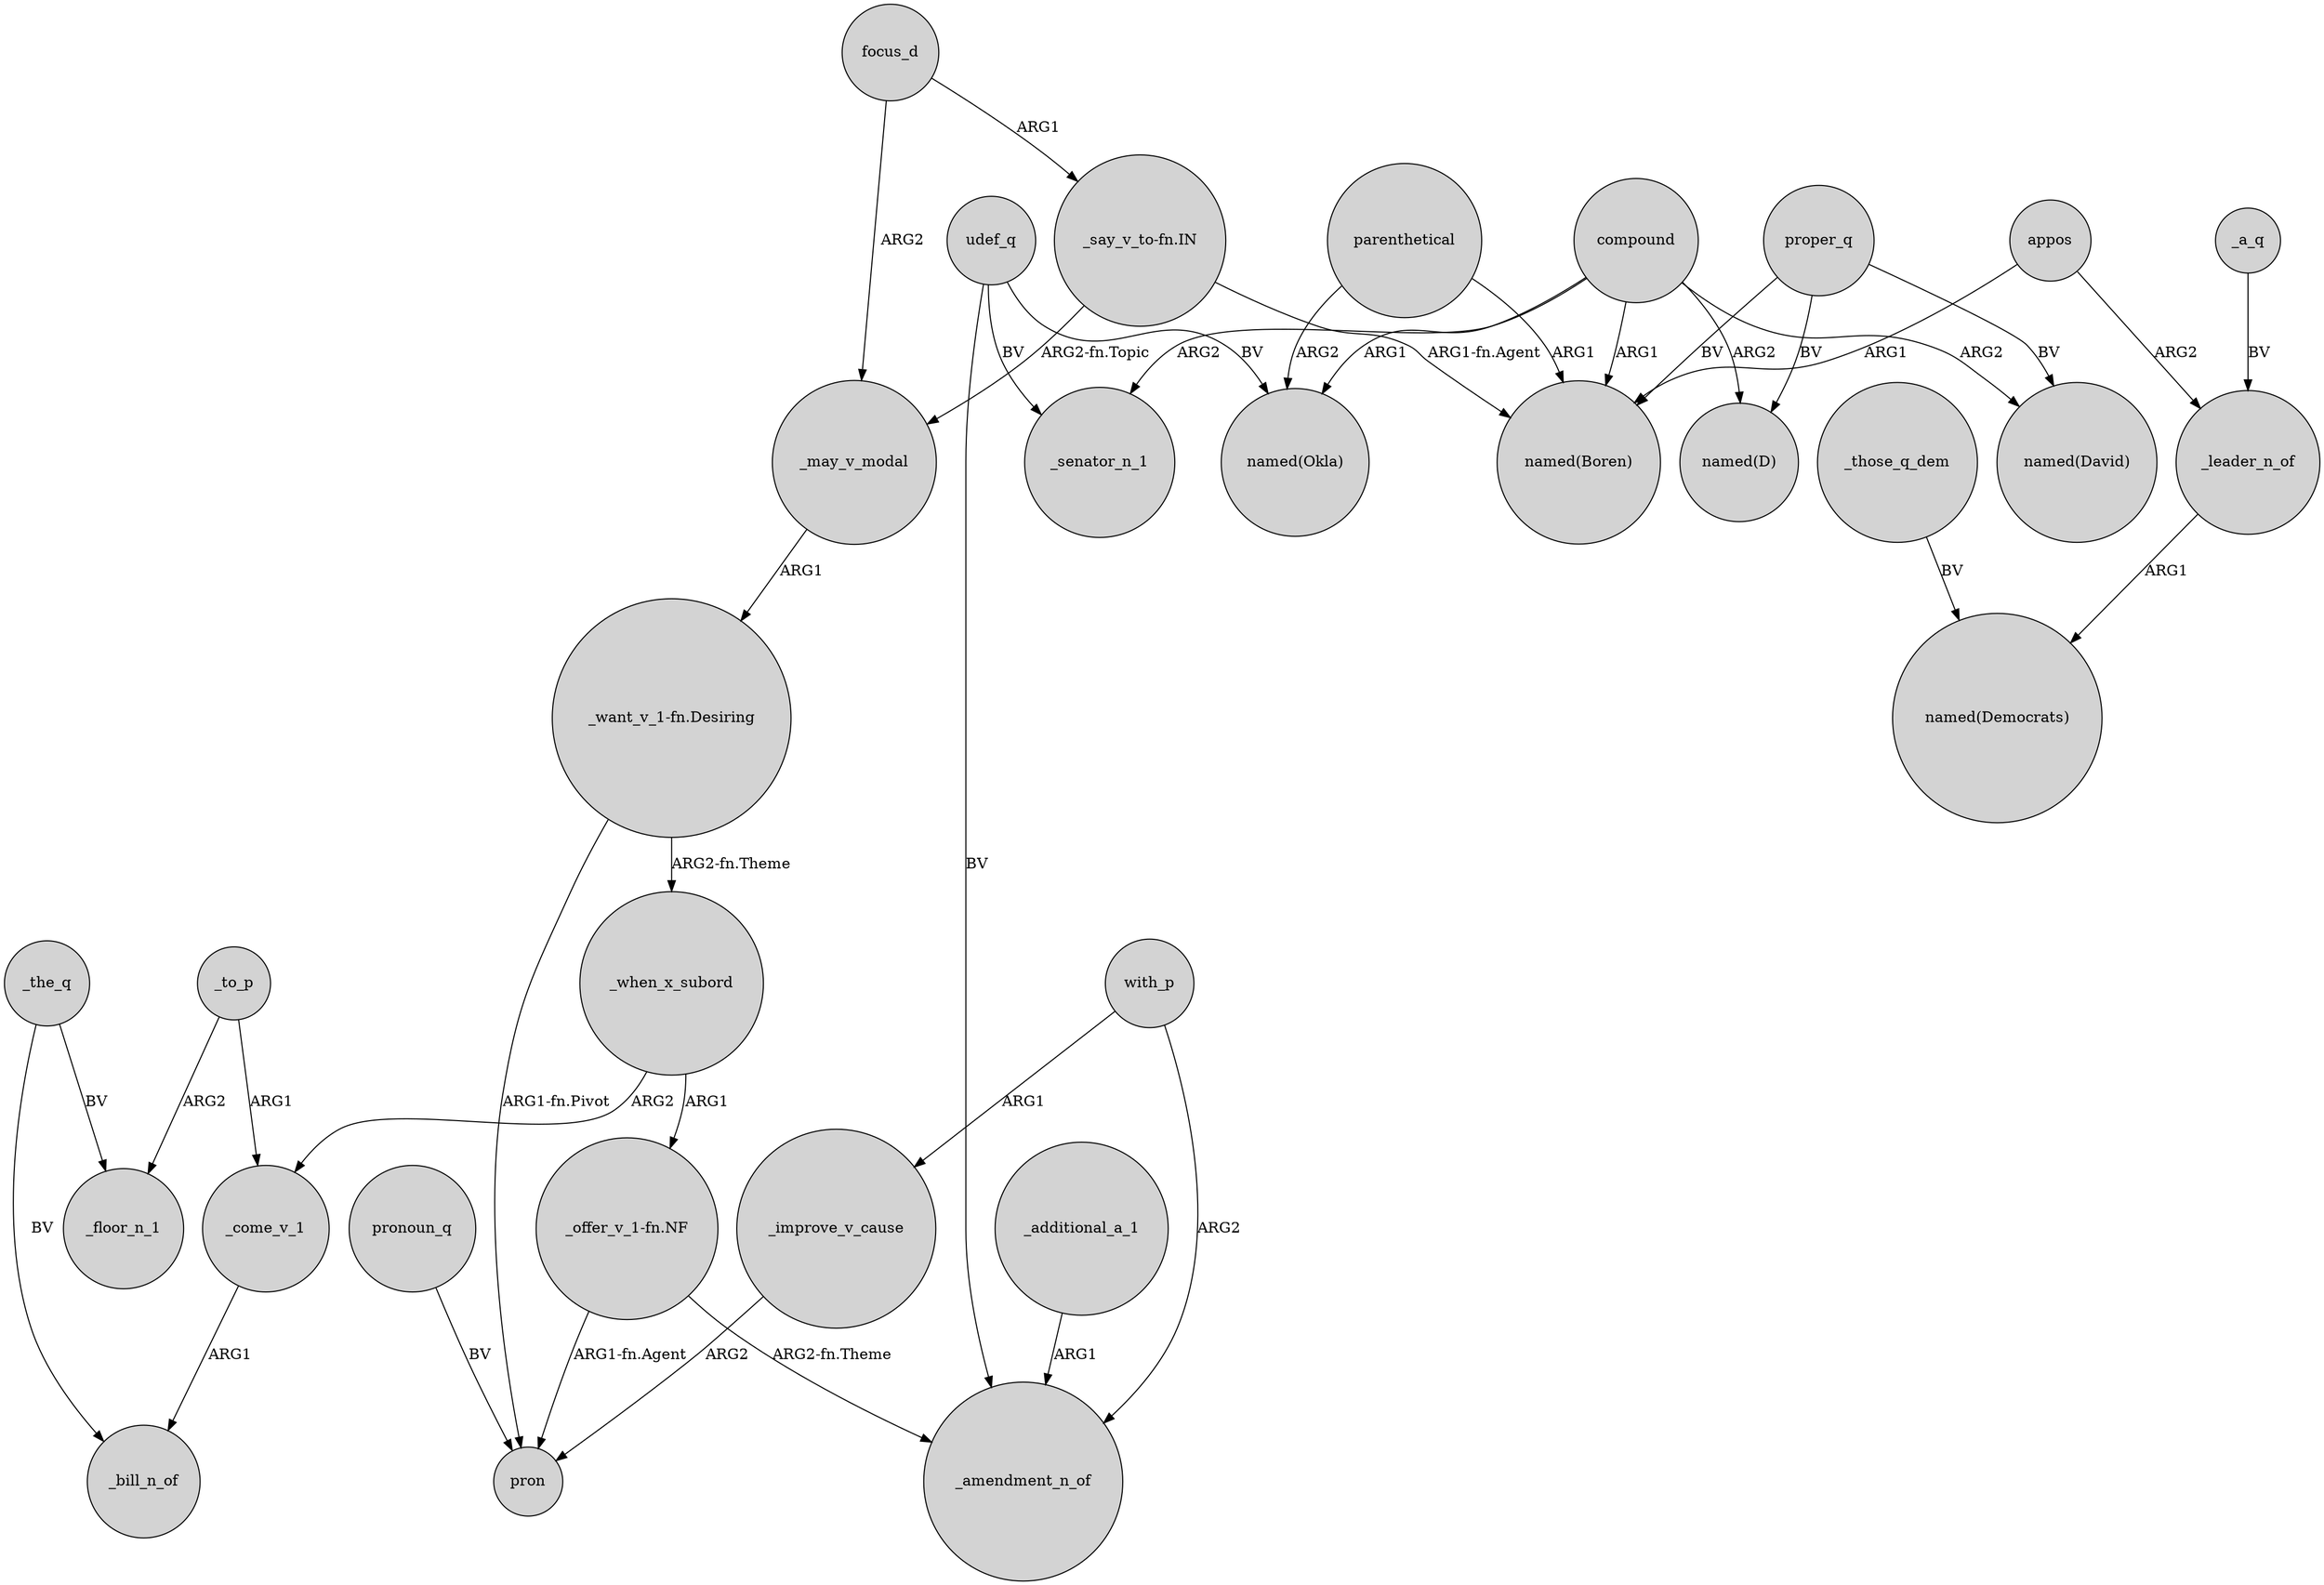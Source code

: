 digraph {
	node [shape=circle style=filled]
	_the_q -> _bill_n_of [label=BV]
	udef_q -> _senator_n_1 [label=BV]
	_come_v_1 -> _bill_n_of [label=ARG1]
	_to_p -> _come_v_1 [label=ARG1]
	"_want_v_1-fn.Desiring" -> _when_x_subord [label="ARG2-fn.Theme"]
	udef_q -> "named(Okla)" [label=BV]
	_leader_n_of -> "named(Democrats)" [label=ARG1]
	_a_q -> _leader_n_of [label=BV]
	udef_q -> _amendment_n_of [label=BV]
	focus_d -> _may_v_modal [label=ARG2]
	parenthetical -> "named(Boren)" [label=ARG1]
	"_want_v_1-fn.Desiring" -> pron [label="ARG1-fn.Pivot"]
	parenthetical -> "named(Okla)" [label=ARG2]
	"_offer_v_1-fn.NF" -> _amendment_n_of [label="ARG2-fn.Theme"]
	"_say_v_to-fn.IN" -> "named(Boren)" [label="ARG1-fn.Agent"]
	_to_p -> _floor_n_1 [label=ARG2]
	compound -> "named(Boren)" [label=ARG1]
	_the_q -> _floor_n_1 [label=BV]
	pronoun_q -> pron [label=BV]
	_improve_v_cause -> pron [label=ARG2]
	appos -> "named(Boren)" [label=ARG1]
	"_say_v_to-fn.IN" -> _may_v_modal [label="ARG2-fn.Topic"]
	compound -> "named(Okla)" [label=ARG1]
	_when_x_subord -> "_offer_v_1-fn.NF" [label=ARG1]
	compound -> "named(David)" [label=ARG2]
	with_p -> _improve_v_cause [label=ARG1]
	_when_x_subord -> _come_v_1 [label=ARG2]
	compound -> _senator_n_1 [label=ARG2]
	_additional_a_1 -> _amendment_n_of [label=ARG1]
	appos -> _leader_n_of [label=ARG2]
	proper_q -> "named(Boren)" [label=BV]
	compound -> "named(D)" [label=ARG2]
	with_p -> _amendment_n_of [label=ARG2]
	proper_q -> "named(D)" [label=BV]
	_may_v_modal -> "_want_v_1-fn.Desiring" [label=ARG1]
	proper_q -> "named(David)" [label=BV]
	focus_d -> "_say_v_to-fn.IN" [label=ARG1]
	_those_q_dem -> "named(Democrats)" [label=BV]
	"_offer_v_1-fn.NF" -> pron [label="ARG1-fn.Agent"]
}
